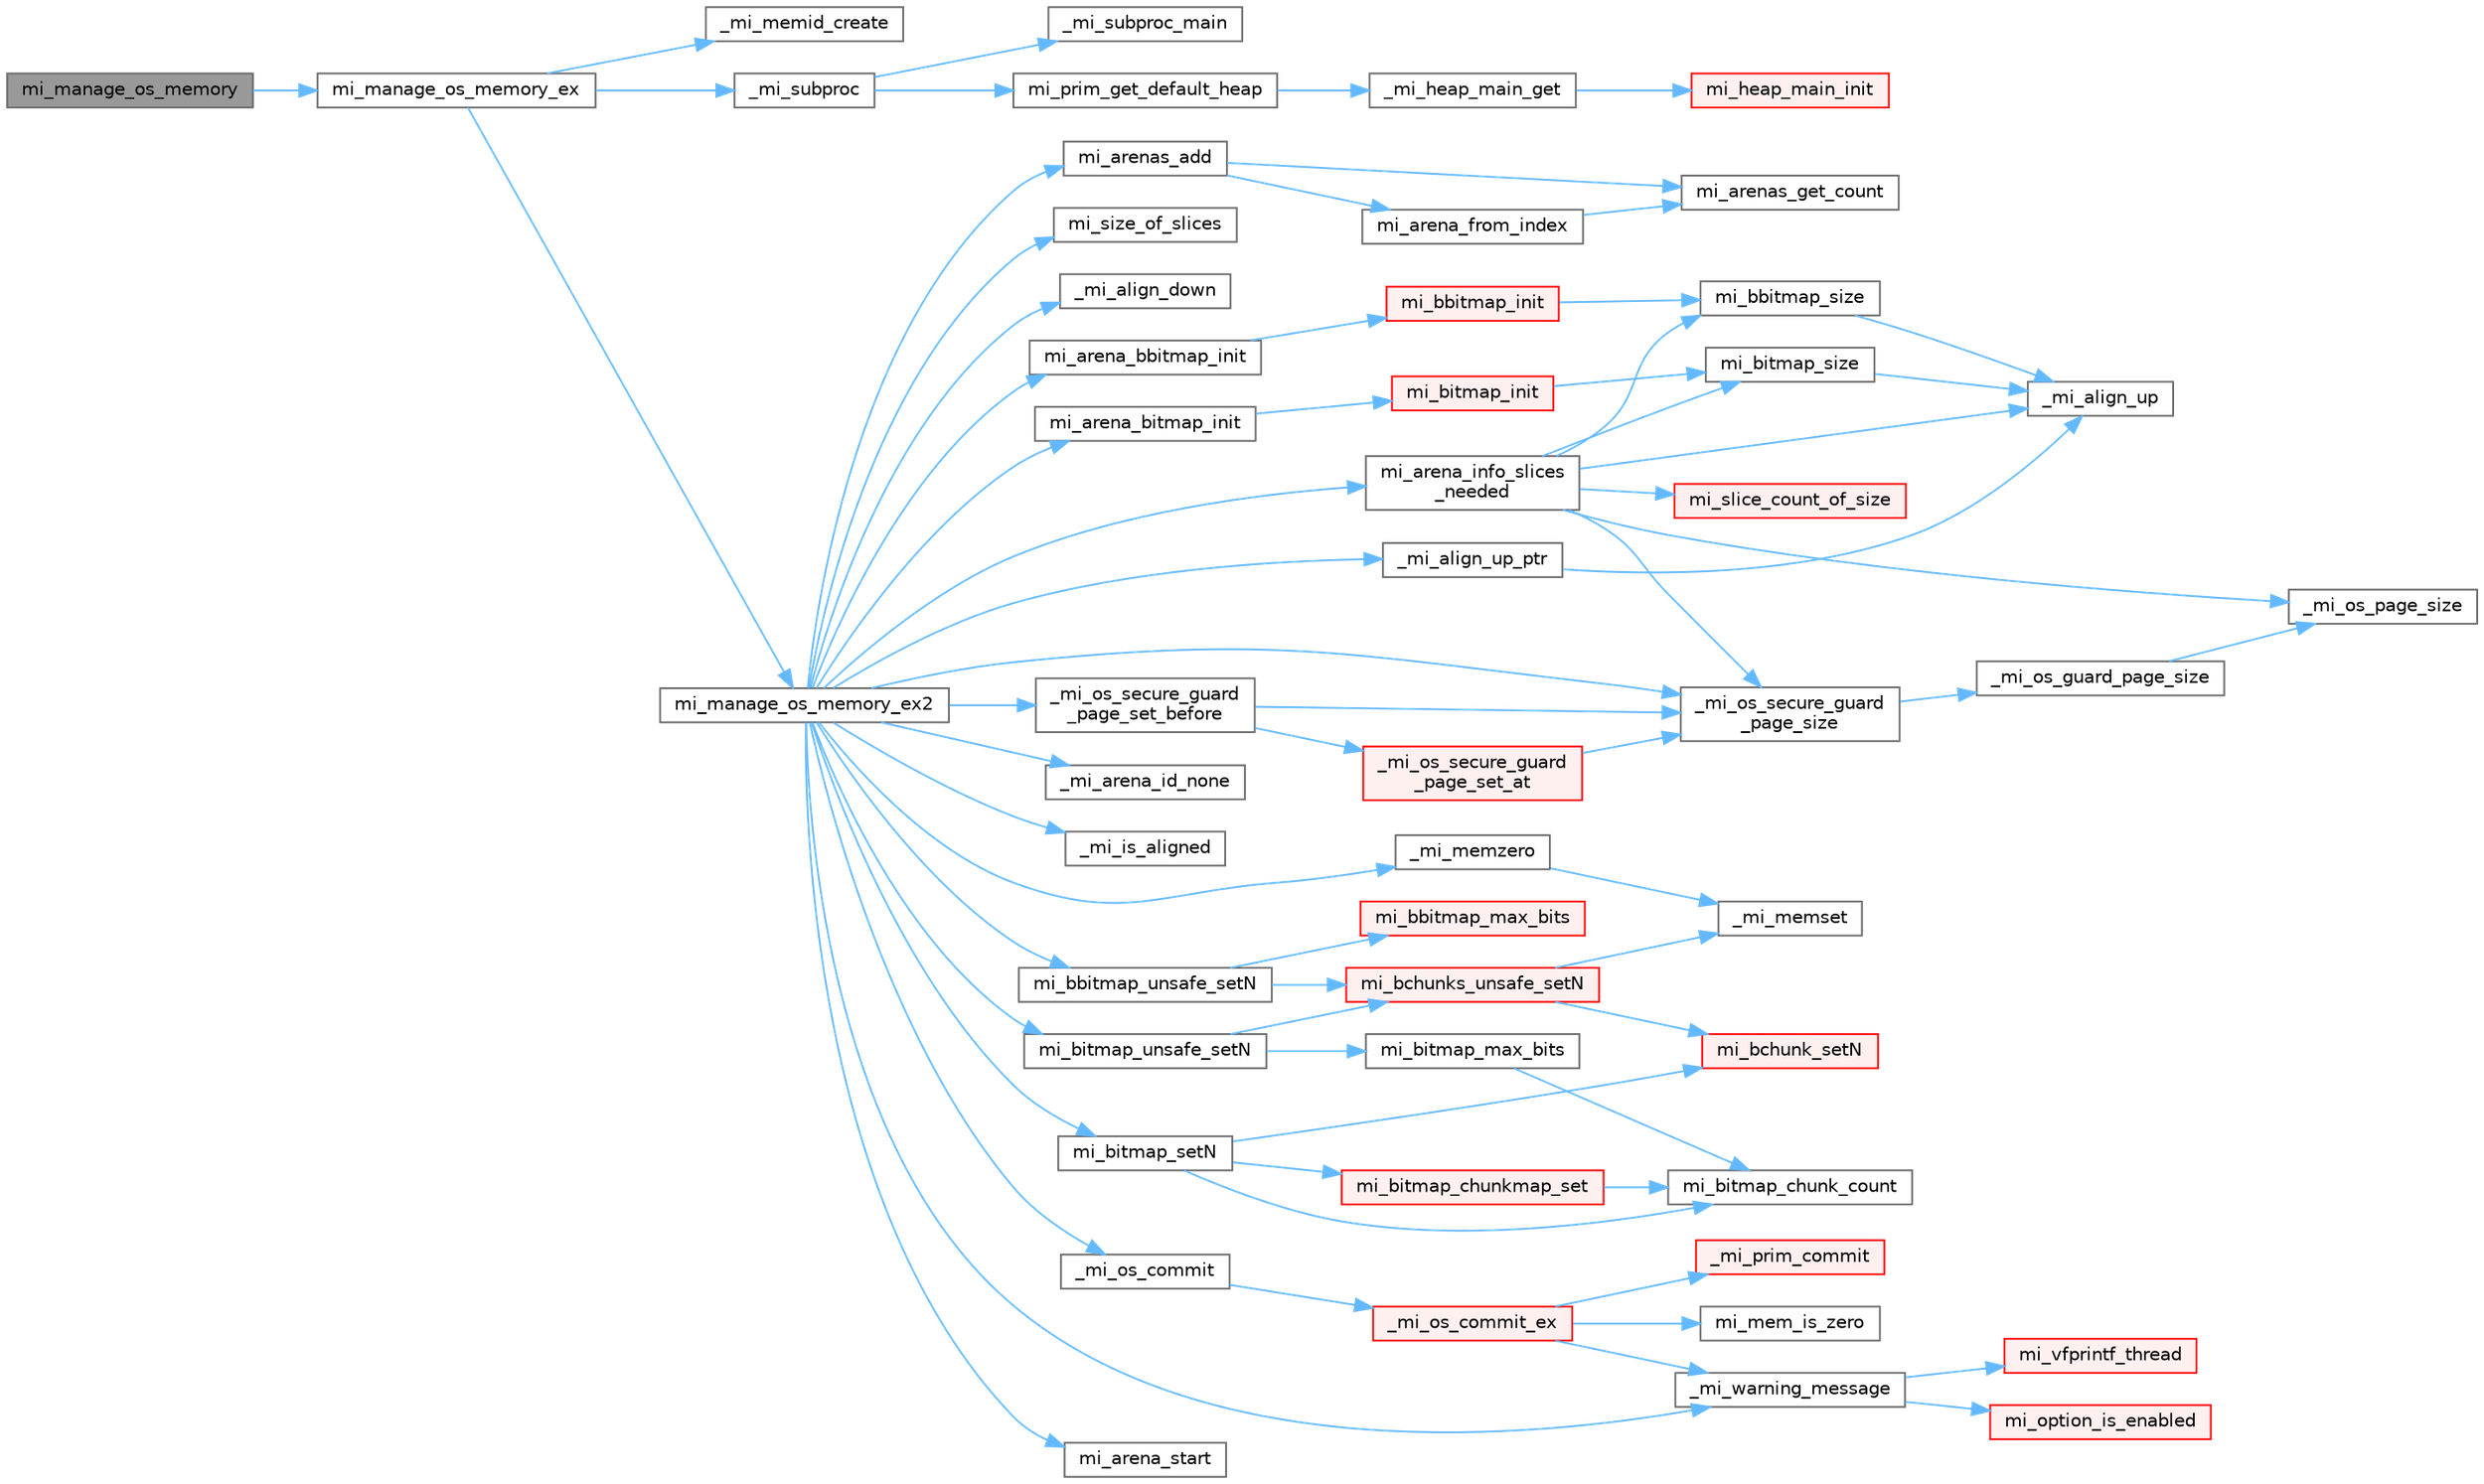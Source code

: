 digraph "mi_manage_os_memory"
{
 // LATEX_PDF_SIZE
  bgcolor="transparent";
  edge [fontname=Helvetica,fontsize=10,labelfontname=Helvetica,labelfontsize=10];
  node [fontname=Helvetica,fontsize=10,shape=box,height=0.2,width=0.4];
  rankdir="LR";
  Node1 [id="Node000001",label="mi_manage_os_memory",height=0.2,width=0.4,color="gray40", fillcolor="grey60", style="filled", fontcolor="black",tooltip=" "];
  Node1 -> Node2 [id="edge1_Node000001_Node000002",color="steelblue1",style="solid",tooltip=" "];
  Node2 [id="Node000002",label="mi_manage_os_memory_ex",height=0.2,width=0.4,color="grey40", fillcolor="white", style="filled",URL="$group__extended.html#ga41ce8525d77bbb60f618fa1029994f6e",tooltip="Manage externally allocated memory as a mimalloc arena. This memory will not be freed by mimalloc."];
  Node2 -> Node3 [id="edge2_Node000002_Node000003",color="steelblue1",style="solid",tooltip=" "];
  Node3 [id="Node000003",label="_mi_memid_create",height=0.2,width=0.4,color="grey40", fillcolor="white", style="filled",URL="$_e_a_s_t_l_2packages_2mimalloc_2include_2mimalloc_2internal_8h.html#a666352100ead3b22c4cd8ac803b1b1f8",tooltip=" "];
  Node2 -> Node4 [id="edge3_Node000002_Node000004",color="steelblue1",style="solid",tooltip=" "];
  Node4 [id="Node000004",label="_mi_subproc",height=0.2,width=0.4,color="grey40", fillcolor="white", style="filled",URL="$_e_a_s_t_l_2packages_2mimalloc_2src_2init_8c.html#ad7ba0b811f08490a3e64e9a7b3a03486",tooltip=" "];
  Node4 -> Node5 [id="edge4_Node000004_Node000005",color="steelblue1",style="solid",tooltip=" "];
  Node5 [id="Node000005",label="_mi_subproc_main",height=0.2,width=0.4,color="grey40", fillcolor="white", style="filled",URL="$_e_a_s_t_l_2packages_2mimalloc_2src_2init_8c.html#ab41c4f33f8195e6f62d943dc4d0a8d8a",tooltip=" "];
  Node4 -> Node6 [id="edge5_Node000004_Node000006",color="steelblue1",style="solid",tooltip=" "];
  Node6 [id="Node000006",label="mi_prim_get_default_heap",height=0.2,width=0.4,color="grey40", fillcolor="white", style="filled",URL="$prim_8h.html#a986e62564728229db3ccecbd6e97fd98",tooltip=" "];
  Node6 -> Node7 [id="edge6_Node000006_Node000007",color="steelblue1",style="solid",tooltip=" "];
  Node7 [id="Node000007",label="_mi_heap_main_get",height=0.2,width=0.4,color="grey40", fillcolor="white", style="filled",URL="$_e_a_s_t_l_2packages_2mimalloc_2src_2init_8c.html#a1feeb4148fb048caf23361152895a55c",tooltip=" "];
  Node7 -> Node8 [id="edge7_Node000007_Node000008",color="steelblue1",style="solid",tooltip=" "];
  Node8 [id="Node000008",label="mi_heap_main_init",height=0.2,width=0.4,color="red", fillcolor="#FFF0F0", style="filled",URL="$_e_a_s_t_l_2packages_2mimalloc_2src_2init_8c.html#a5d8b12ae7942ecf3eb4e8ffd313a263a",tooltip=" "];
  Node2 -> Node69 [id="edge8_Node000002_Node000069",color="steelblue1",style="solid",tooltip=" "];
  Node69 [id="Node000069",label="mi_manage_os_memory_ex2",height=0.2,width=0.4,color="grey40", fillcolor="white", style="filled",URL="$arena_8c.html#abe500bfc5b4b2c0c88ca14c9ba443fca",tooltip=" "];
  Node69 -> Node70 [id="edge9_Node000069_Node000070",color="steelblue1",style="solid",tooltip=" "];
  Node70 [id="Node000070",label="_mi_align_down",height=0.2,width=0.4,color="grey40", fillcolor="white", style="filled",URL="$_e_a_s_t_l_2packages_2mimalloc_2include_2mimalloc_2internal_8h.html#ae0f2f8d6ceafe97eed3962f752cb9975",tooltip=" "];
  Node69 -> Node71 [id="edge10_Node000069_Node000071",color="steelblue1",style="solid",tooltip=" "];
  Node71 [id="Node000071",label="_mi_align_up_ptr",height=0.2,width=0.4,color="grey40", fillcolor="white", style="filled",URL="$_e_a_s_t_l_2packages_2mimalloc_2include_2mimalloc_2internal_8h.html#ac76001cb6de6586632eb7fb6c1795a77",tooltip=" "];
  Node71 -> Node72 [id="edge11_Node000071_Node000072",color="steelblue1",style="solid",tooltip=" "];
  Node72 [id="Node000072",label="_mi_align_up",height=0.2,width=0.4,color="grey40", fillcolor="white", style="filled",URL="$_e_a_s_t_l_2packages_2mimalloc_2include_2mimalloc_2internal_8h.html#a7f35944d44d8a16365072023dd19e0da",tooltip=" "];
  Node69 -> Node73 [id="edge12_Node000069_Node000073",color="steelblue1",style="solid",tooltip=" "];
  Node73 [id="Node000073",label="_mi_arena_id_none",height=0.2,width=0.4,color="grey40", fillcolor="white", style="filled",URL="$arena_8c.html#a3f182e53b3afc059fe50cb4ad6756dc1",tooltip=" "];
  Node69 -> Node74 [id="edge13_Node000069_Node000074",color="steelblue1",style="solid",tooltip=" "];
  Node74 [id="Node000074",label="_mi_is_aligned",height=0.2,width=0.4,color="grey40", fillcolor="white", style="filled",URL="$_e_a_s_t_l_2packages_2mimalloc_2include_2mimalloc_2internal_8h.html#ad446ae4d82cbdbd78dfbe46fa2330555",tooltip=" "];
  Node69 -> Node59 [id="edge14_Node000069_Node000059",color="steelblue1",style="solid",tooltip=" "];
  Node59 [id="Node000059",label="_mi_memzero",height=0.2,width=0.4,color="grey40", fillcolor="white", style="filled",URL="$_e_a_s_t_l_2packages_2mimalloc_2include_2mimalloc_2internal_8h.html#a621a19b2339e1a1d23f8bc1a96eb3b54",tooltip=" "];
  Node59 -> Node60 [id="edge15_Node000059_Node000060",color="steelblue1",style="solid",tooltip=" "];
  Node60 [id="Node000060",label="_mi_memset",height=0.2,width=0.4,color="grey40", fillcolor="white", style="filled",URL="$_e_a_s_t_l_2packages_2mimalloc_2include_2mimalloc_2internal_8h.html#ae042f084f894809035813d45e3c43561",tooltip=" "];
  Node69 -> Node75 [id="edge16_Node000069_Node000075",color="steelblue1",style="solid",tooltip=" "];
  Node75 [id="Node000075",label="_mi_os_commit",height=0.2,width=0.4,color="grey40", fillcolor="white", style="filled",URL="$os_8c.html#acef931ae1be3c3ddb6ee125a8267a84e",tooltip=" "];
  Node75 -> Node76 [id="edge17_Node000075_Node000076",color="steelblue1",style="solid",tooltip=" "];
  Node76 [id="Node000076",label="_mi_os_commit_ex",height=0.2,width=0.4,color="red", fillcolor="#FFF0F0", style="filled",URL="$os_8c.html#a3d62d4f2f8c54d1251323be446068194",tooltip=" "];
  Node76 -> Node77 [id="edge18_Node000076_Node000077",color="steelblue1",style="solid",tooltip=" "];
  Node77 [id="Node000077",label="_mi_prim_commit",height=0.2,width=0.4,color="red", fillcolor="#FFF0F0", style="filled",URL="$windows_2prim_8c.html#a723c63d8d2b51281ab1ef2bf7e7395d0",tooltip=" "];
  Node76 -> Node23 [id="edge19_Node000076_Node000023",color="steelblue1",style="solid",tooltip=" "];
  Node23 [id="Node000023",label="_mi_warning_message",height=0.2,width=0.4,color="grey40", fillcolor="white", style="filled",URL="$options_8c.html#ac253cac2ca24fb63be7f4937ac620dc4",tooltip=" "];
  Node23 -> Node24 [id="edge20_Node000023_Node000024",color="steelblue1",style="solid",tooltip=" "];
  Node24 [id="Node000024",label="mi_option_is_enabled",height=0.2,width=0.4,color="red", fillcolor="#FFF0F0", style="filled",URL="$group__options.html#ga459ad98f18b3fc9275474807fe0ca188",tooltip=" "];
  Node23 -> Node41 [id="edge21_Node000023_Node000041",color="steelblue1",style="solid",tooltip=" "];
  Node41 [id="Node000041",label="mi_vfprintf_thread",height=0.2,width=0.4,color="red", fillcolor="#FFF0F0", style="filled",URL="$options_8c.html#a4af8263c139d04a876914f39024a7424",tooltip=" "];
  Node76 -> Node79 [id="edge22_Node000076_Node000079",color="steelblue1",style="solid",tooltip=" "];
  Node79 [id="Node000079",label="mi_mem_is_zero",height=0.2,width=0.4,color="grey40", fillcolor="white", style="filled",URL="$_e_a_s_t_l_2packages_2mimalloc_2include_2mimalloc_2internal_8h.html#a8391ae55dd6885bd38593f740fd349a4",tooltip=" "];
  Node69 -> Node83 [id="edge23_Node000069_Node000083",color="steelblue1",style="solid",tooltip=" "];
  Node83 [id="Node000083",label="_mi_os_secure_guard\l_page_set_before",height=0.2,width=0.4,color="grey40", fillcolor="white", style="filled",URL="$os_8c.html#aac8deca2b283afa161d538be5b073e23",tooltip=" "];
  Node83 -> Node84 [id="edge24_Node000083_Node000084",color="steelblue1",style="solid",tooltip=" "];
  Node84 [id="Node000084",label="_mi_os_secure_guard\l_page_set_at",height=0.2,width=0.4,color="red", fillcolor="#FFF0F0", style="filled",URL="$os_8c.html#ab8a90f7c45f09eeb46adb1677f438827",tooltip=" "];
  Node84 -> Node92 [id="edge25_Node000084_Node000092",color="steelblue1",style="solid",tooltip=" "];
  Node92 [id="Node000092",label="_mi_os_secure_guard\l_page_size",height=0.2,width=0.4,color="grey40", fillcolor="white", style="filled",URL="$os_8c.html#a2daf38bcf9e1a42db5038d237354fbe2",tooltip=" "];
  Node92 -> Node93 [id="edge26_Node000092_Node000093",color="steelblue1",style="solid",tooltip=" "];
  Node93 [id="Node000093",label="_mi_os_guard_page_size",height=0.2,width=0.4,color="grey40", fillcolor="white", style="filled",URL="$os_8c.html#a92837b7960d16ef8d3e038784b1c95df",tooltip=" "];
  Node93 -> Node81 [id="edge27_Node000093_Node000081",color="steelblue1",style="solid",tooltip=" "];
  Node81 [id="Node000081",label="_mi_os_page_size",height=0.2,width=0.4,color="grey40", fillcolor="white", style="filled",URL="$os_8c.html#a723e4c95209d4c6282b53317473e83d5",tooltip=" "];
  Node83 -> Node92 [id="edge28_Node000083_Node000092",color="steelblue1",style="solid",tooltip=" "];
  Node69 -> Node92 [id="edge29_Node000069_Node000092",color="steelblue1",style="solid",tooltip=" "];
  Node69 -> Node23 [id="edge30_Node000069_Node000023",color="steelblue1",style="solid",tooltip=" "];
  Node69 -> Node94 [id="edge31_Node000069_Node000094",color="steelblue1",style="solid",tooltip=" "];
  Node94 [id="Node000094",label="mi_arena_bbitmap_init",height=0.2,width=0.4,color="grey40", fillcolor="white", style="filled",URL="$arena_8c.html#a4f21e29d9ba749305335931407f06a9b",tooltip=" "];
  Node94 -> Node95 [id="edge32_Node000094_Node000095",color="steelblue1",style="solid",tooltip=" "];
  Node95 [id="Node000095",label="mi_bbitmap_init",height=0.2,width=0.4,color="red", fillcolor="#FFF0F0", style="filled",URL="$bitmap_8c.html#a4bd0f59fd39f7ef532ecf6379640103a",tooltip=" "];
  Node95 -> Node98 [id="edge33_Node000095_Node000098",color="steelblue1",style="solid",tooltip=" "];
  Node98 [id="Node000098",label="mi_bbitmap_size",height=0.2,width=0.4,color="grey40", fillcolor="white", style="filled",URL="$bitmap_8c.html#a065d698438c0e7f252b96706e9ed3f8e",tooltip=" "];
  Node98 -> Node72 [id="edge34_Node000098_Node000072",color="steelblue1",style="solid",tooltip=" "];
  Node69 -> Node99 [id="edge35_Node000069_Node000099",color="steelblue1",style="solid",tooltip=" "];
  Node99 [id="Node000099",label="mi_arena_bitmap_init",height=0.2,width=0.4,color="grey40", fillcolor="white", style="filled",URL="$arena_8c.html#a13b4f9a7a5bfbbd55e29b5c4edf49ada",tooltip=" "];
  Node99 -> Node100 [id="edge36_Node000099_Node000100",color="steelblue1",style="solid",tooltip=" "];
  Node100 [id="Node000100",label="mi_bitmap_init",height=0.2,width=0.4,color="red", fillcolor="#FFF0F0", style="filled",URL="$bitmap_8c.html#aed0bd8f290f3f1cc162df7b7ef95c35d",tooltip=" "];
  Node100 -> Node101 [id="edge37_Node000100_Node000101",color="steelblue1",style="solid",tooltip=" "];
  Node101 [id="Node000101",label="mi_bitmap_size",height=0.2,width=0.4,color="grey40", fillcolor="white", style="filled",URL="$bitmap_8c.html#ae5c77a2da37b33891902c131fbe5fac2",tooltip=" "];
  Node101 -> Node72 [id="edge38_Node000101_Node000072",color="steelblue1",style="solid",tooltip=" "];
  Node69 -> Node102 [id="edge39_Node000069_Node000102",color="steelblue1",style="solid",tooltip=" "];
  Node102 [id="Node000102",label="mi_arena_info_slices\l_needed",height=0.2,width=0.4,color="grey40", fillcolor="white", style="filled",URL="$arena_8c.html#aa24a6fd5087dd6cb501769f734b28379",tooltip=" "];
  Node102 -> Node72 [id="edge40_Node000102_Node000072",color="steelblue1",style="solid",tooltip=" "];
  Node102 -> Node81 [id="edge41_Node000102_Node000081",color="steelblue1",style="solid",tooltip=" "];
  Node102 -> Node92 [id="edge42_Node000102_Node000092",color="steelblue1",style="solid",tooltip=" "];
  Node102 -> Node98 [id="edge43_Node000102_Node000098",color="steelblue1",style="solid",tooltip=" "];
  Node102 -> Node101 [id="edge44_Node000102_Node000101",color="steelblue1",style="solid",tooltip=" "];
  Node102 -> Node103 [id="edge45_Node000102_Node000103",color="steelblue1",style="solid",tooltip=" "];
  Node103 [id="Node000103",label="mi_slice_count_of_size",height=0.2,width=0.4,color="red", fillcolor="#FFF0F0", style="filled",URL="$_e_a_s_t_l_2packages_2mimalloc_2include_2mimalloc_2internal_8h.html#a9ad8412b6af23e1040840727a59cc9b5",tooltip=" "];
  Node69 -> Node105 [id="edge46_Node000069_Node000105",color="steelblue1",style="solid",tooltip=" "];
  Node105 [id="Node000105",label="mi_arena_start",height=0.2,width=0.4,color="grey40", fillcolor="white", style="filled",URL="$arena_8c.html#a8aa073deb4be73d4bbc7b27864c55cd4",tooltip=" "];
  Node69 -> Node106 [id="edge47_Node000069_Node000106",color="steelblue1",style="solid",tooltip=" "];
  Node106 [id="Node000106",label="mi_arenas_add",height=0.2,width=0.4,color="grey40", fillcolor="white", style="filled",URL="$arena_8c.html#a9f408e7daa5afe468f73c26aee9e2648",tooltip=" "];
  Node106 -> Node107 [id="edge48_Node000106_Node000107",color="steelblue1",style="solid",tooltip=" "];
  Node107 [id="Node000107",label="mi_arena_from_index",height=0.2,width=0.4,color="grey40", fillcolor="white", style="filled",URL="$arena_8c.html#a36f786226917589e0170b8cc5a3b1422",tooltip=" "];
  Node107 -> Node108 [id="edge49_Node000107_Node000108",color="steelblue1",style="solid",tooltip=" "];
  Node108 [id="Node000108",label="mi_arenas_get_count",height=0.2,width=0.4,color="grey40", fillcolor="white", style="filled",URL="$arena_8c.html#a53b7d8b069c573f5648477176a595148",tooltip=" "];
  Node106 -> Node108 [id="edge50_Node000106_Node000108",color="steelblue1",style="solid",tooltip=" "];
  Node69 -> Node109 [id="edge51_Node000069_Node000109",color="steelblue1",style="solid",tooltip=" "];
  Node109 [id="Node000109",label="mi_bbitmap_unsafe_setN",height=0.2,width=0.4,color="grey40", fillcolor="white", style="filled",URL="$bitmap_8c.html#a370a9392dc0bbcf78d5ff77ca2a9e15b",tooltip=" "];
  Node109 -> Node110 [id="edge52_Node000109_Node000110",color="steelblue1",style="solid",tooltip=" "];
  Node110 [id="Node000110",label="mi_bbitmap_max_bits",height=0.2,width=0.4,color="red", fillcolor="#FFF0F0", style="filled",URL="$bitmap_8h.html#afb1f816c002677982471bf19521ac6ee",tooltip=" "];
  Node109 -> Node112 [id="edge53_Node000109_Node000112",color="steelblue1",style="solid",tooltip=" "];
  Node112 [id="Node000112",label="mi_bchunks_unsafe_setN",height=0.2,width=0.4,color="red", fillcolor="#FFF0F0", style="filled",URL="$bitmap_8c.html#ac5230afb96c7e26d8df04caa0dd10729",tooltip=" "];
  Node112 -> Node60 [id="edge54_Node000112_Node000060",color="steelblue1",style="solid",tooltip=" "];
  Node112 -> Node113 [id="edge55_Node000112_Node000113",color="steelblue1",style="solid",tooltip=" "];
  Node113 [id="Node000113",label="mi_bchunk_setN",height=0.2,width=0.4,color="red", fillcolor="#FFF0F0", style="filled",URL="$bitmap_8c.html#a931ab182d5a458c9811743a39c0637df",tooltip=" "];
  Node69 -> Node128 [id="edge56_Node000069_Node000128",color="steelblue1",style="solid",tooltip=" "];
  Node128 [id="Node000128",label="mi_bitmap_setN",height=0.2,width=0.4,color="grey40", fillcolor="white", style="filled",URL="$bitmap_8c.html#a8b50ea67e216213718b39a8bdc71c089",tooltip=" "];
  Node128 -> Node113 [id="edge57_Node000128_Node000113",color="steelblue1",style="solid",tooltip=" "];
  Node128 -> Node129 [id="edge58_Node000128_Node000129",color="steelblue1",style="solid",tooltip=" "];
  Node129 [id="Node000129",label="mi_bitmap_chunk_count",height=0.2,width=0.4,color="grey40", fillcolor="white", style="filled",URL="$bitmap_8h.html#adbc04bcdad6dd6f18993c5ed4b92f2a4",tooltip=" "];
  Node128 -> Node130 [id="edge59_Node000128_Node000130",color="steelblue1",style="solid",tooltip=" "];
  Node130 [id="Node000130",label="mi_bitmap_chunkmap_set",height=0.2,width=0.4,color="red", fillcolor="#FFF0F0", style="filled",URL="$bitmap_8c.html#ae28d6cc04a3cf604bc16fd933973412a",tooltip=" "];
  Node130 -> Node129 [id="edge60_Node000130_Node000129",color="steelblue1",style="solid",tooltip=" "];
  Node69 -> Node131 [id="edge61_Node000069_Node000131",color="steelblue1",style="solid",tooltip=" "];
  Node131 [id="Node000131",label="mi_bitmap_unsafe_setN",height=0.2,width=0.4,color="grey40", fillcolor="white", style="filled",URL="$bitmap_8c.html#a563a4de12743448216d8b9763ce0fcbf",tooltip=" "];
  Node131 -> Node112 [id="edge62_Node000131_Node000112",color="steelblue1",style="solid",tooltip=" "];
  Node131 -> Node132 [id="edge63_Node000131_Node000132",color="steelblue1",style="solid",tooltip=" "];
  Node132 [id="Node000132",label="mi_bitmap_max_bits",height=0.2,width=0.4,color="grey40", fillcolor="white", style="filled",URL="$bitmap_8h.html#ac65c5f63cedfbd7ef9c6dcbdf9d37a0f",tooltip=" "];
  Node132 -> Node129 [id="edge64_Node000132_Node000129",color="steelblue1",style="solid",tooltip=" "];
  Node69 -> Node133 [id="edge65_Node000069_Node000133",color="steelblue1",style="solid",tooltip=" "];
  Node133 [id="Node000133",label="mi_size_of_slices",height=0.2,width=0.4,color="grey40", fillcolor="white", style="filled",URL="$_e_a_s_t_l_2packages_2mimalloc_2include_2mimalloc_2internal_8h.html#ae8e31ea92ee1ee2f1a93ea87d0184436",tooltip=" "];
}
